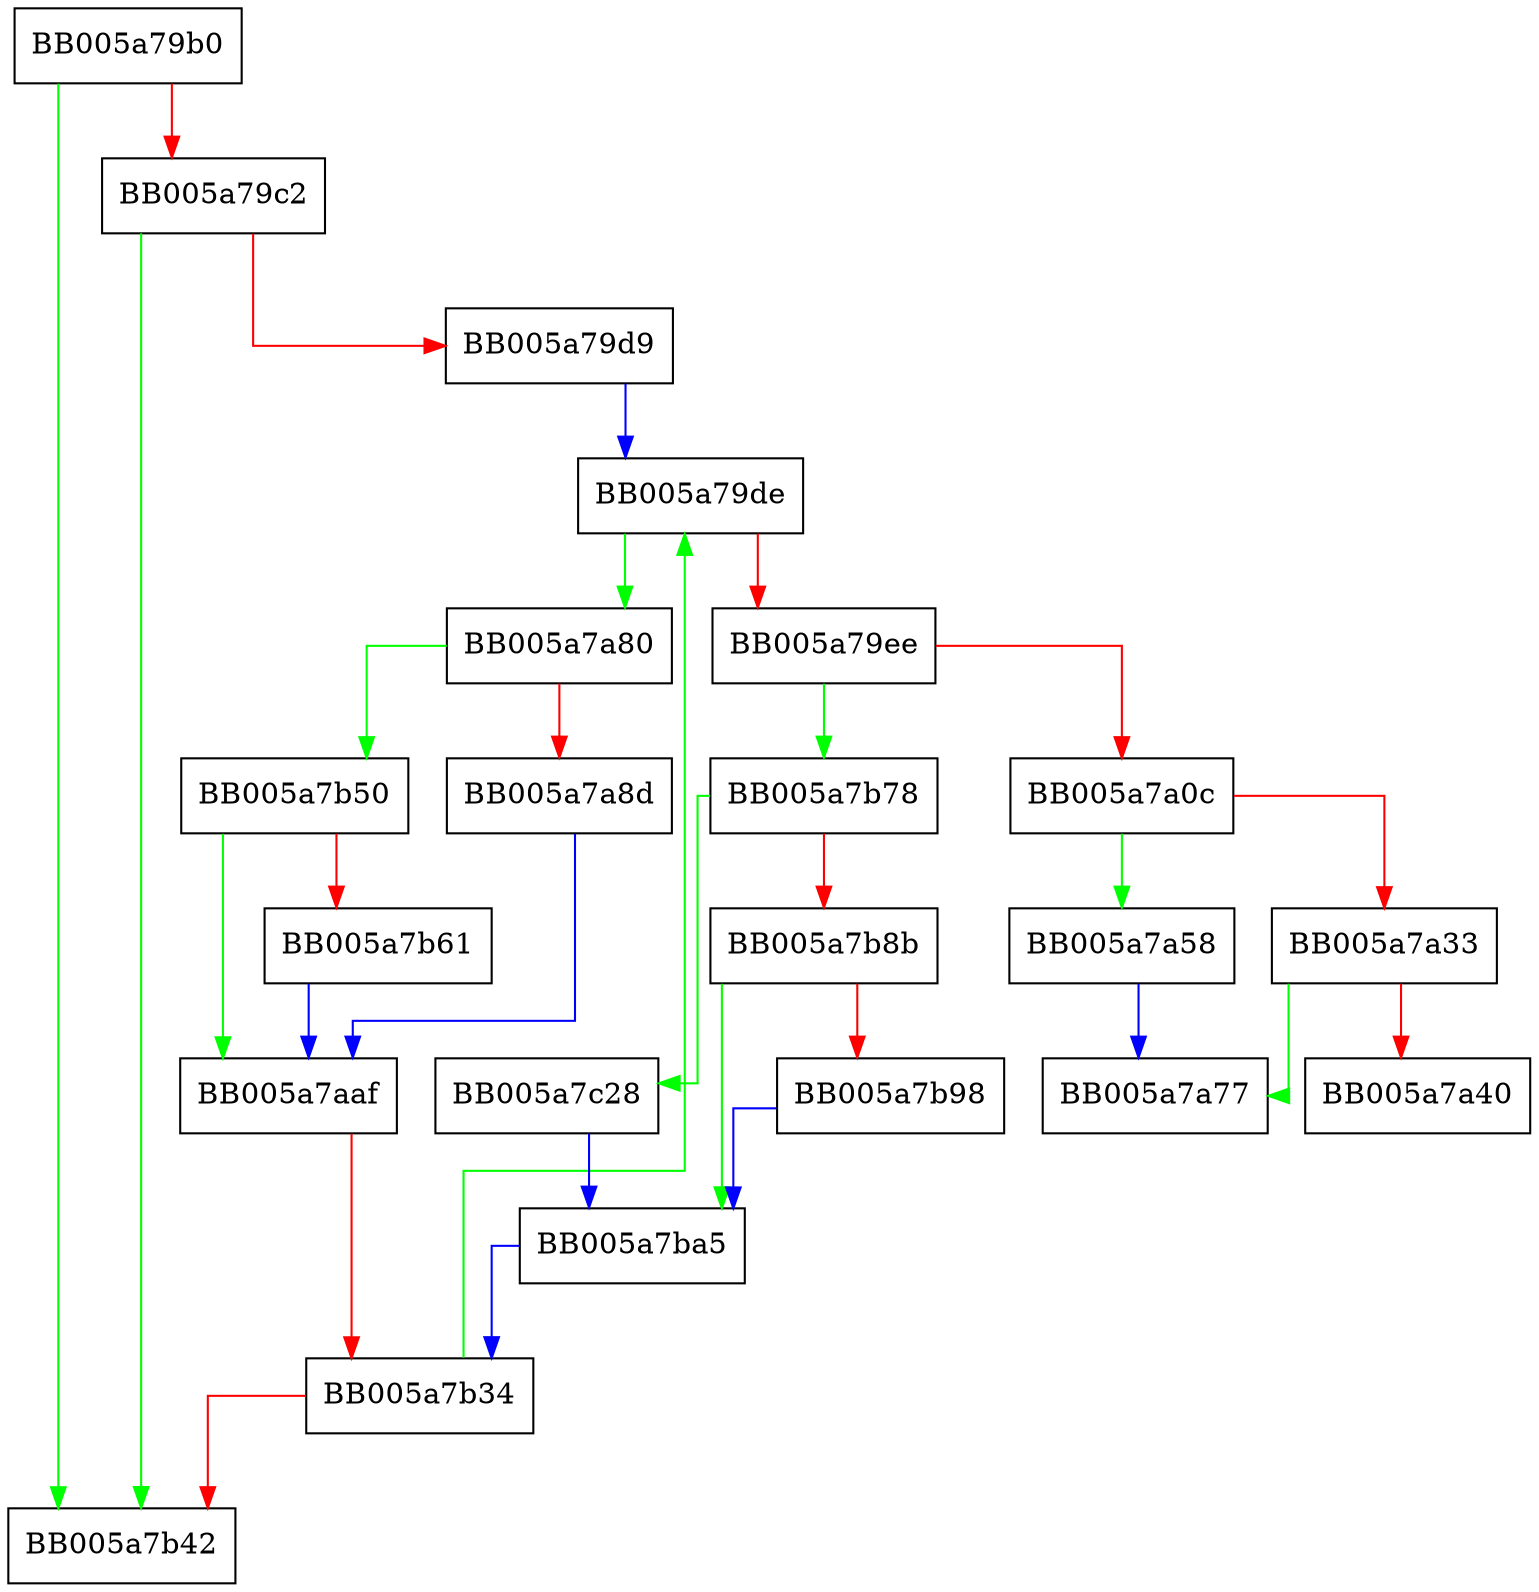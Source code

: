 digraph ERR_get_error {
  node [shape="box"];
  graph [splines=ortho];
  BB005a79b0 -> BB005a7b42 [color="green"];
  BB005a79b0 -> BB005a79c2 [color="red"];
  BB005a79c2 -> BB005a7b42 [color="green"];
  BB005a79c2 -> BB005a79d9 [color="red"];
  BB005a79d9 -> BB005a79de [color="blue"];
  BB005a79de -> BB005a7a80 [color="green"];
  BB005a79de -> BB005a79ee [color="red"];
  BB005a79ee -> BB005a7b78 [color="green"];
  BB005a79ee -> BB005a7a0c [color="red"];
  BB005a7a0c -> BB005a7a58 [color="green"];
  BB005a7a0c -> BB005a7a33 [color="red"];
  BB005a7a33 -> BB005a7a77 [color="green"];
  BB005a7a33 -> BB005a7a40 [color="red"];
  BB005a7a58 -> BB005a7a77 [color="blue"];
  BB005a7a80 -> BB005a7b50 [color="green"];
  BB005a7a80 -> BB005a7a8d [color="red"];
  BB005a7a8d -> BB005a7aaf [color="blue"];
  BB005a7aaf -> BB005a7b34 [color="red"];
  BB005a7b34 -> BB005a79de [color="green"];
  BB005a7b34 -> BB005a7b42 [color="red"];
  BB005a7b50 -> BB005a7aaf [color="green"];
  BB005a7b50 -> BB005a7b61 [color="red"];
  BB005a7b61 -> BB005a7aaf [color="blue"];
  BB005a7b78 -> BB005a7c28 [color="green"];
  BB005a7b78 -> BB005a7b8b [color="red"];
  BB005a7b8b -> BB005a7ba5 [color="green"];
  BB005a7b8b -> BB005a7b98 [color="red"];
  BB005a7b98 -> BB005a7ba5 [color="blue"];
  BB005a7ba5 -> BB005a7b34 [color="blue"];
  BB005a7c28 -> BB005a7ba5 [color="blue"];
}